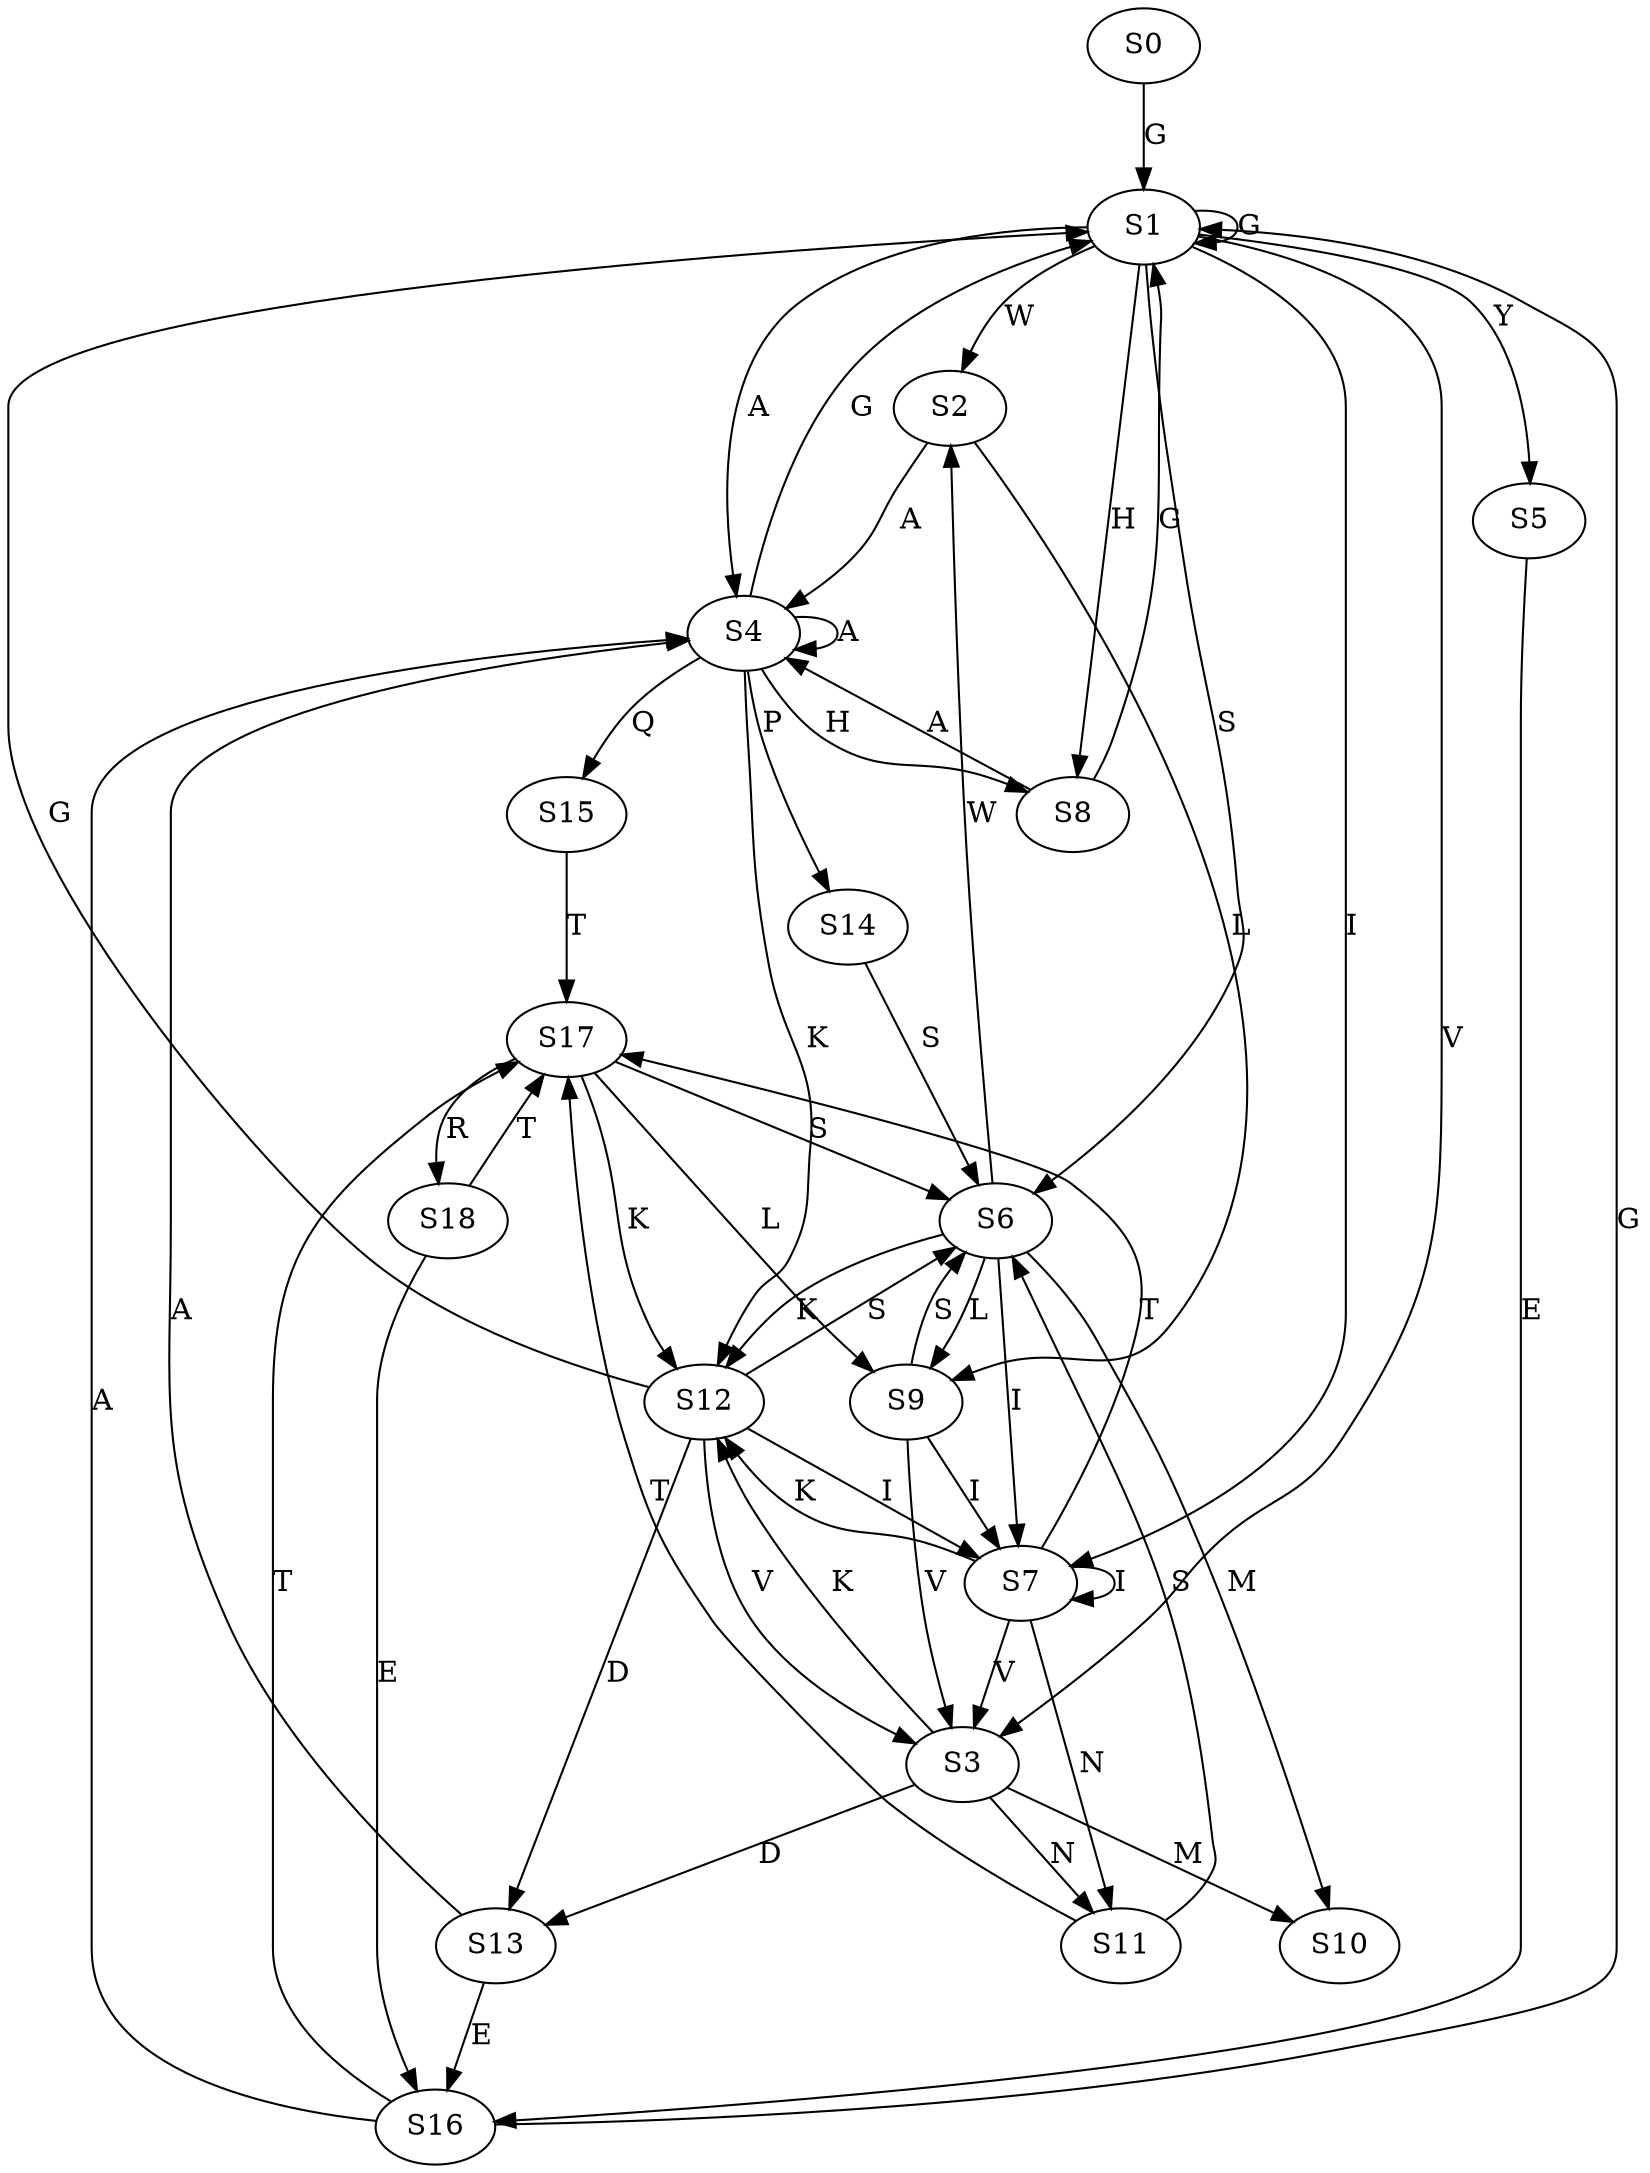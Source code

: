 strict digraph  {
	S0 -> S1 [ label = G ];
	S1 -> S2 [ label = W ];
	S1 -> S3 [ label = V ];
	S1 -> S4 [ label = A ];
	S1 -> S5 [ label = Y ];
	S1 -> S6 [ label = S ];
	S1 -> S7 [ label = I ];
	S1 -> S1 [ label = G ];
	S1 -> S8 [ label = H ];
	S2 -> S4 [ label = A ];
	S2 -> S9 [ label = L ];
	S3 -> S10 [ label = M ];
	S3 -> S11 [ label = N ];
	S3 -> S12 [ label = K ];
	S3 -> S13 [ label = D ];
	S4 -> S14 [ label = P ];
	S4 -> S12 [ label = K ];
	S4 -> S4 [ label = A ];
	S4 -> S1 [ label = G ];
	S4 -> S8 [ label = H ];
	S4 -> S15 [ label = Q ];
	S5 -> S16 [ label = E ];
	S6 -> S9 [ label = L ];
	S6 -> S12 [ label = K ];
	S6 -> S10 [ label = M ];
	S6 -> S2 [ label = W ];
	S6 -> S7 [ label = I ];
	S7 -> S11 [ label = N ];
	S7 -> S12 [ label = K ];
	S7 -> S17 [ label = T ];
	S7 -> S7 [ label = I ];
	S7 -> S3 [ label = V ];
	S8 -> S4 [ label = A ];
	S8 -> S1 [ label = G ];
	S9 -> S3 [ label = V ];
	S9 -> S6 [ label = S ];
	S9 -> S7 [ label = I ];
	S11 -> S17 [ label = T ];
	S11 -> S6 [ label = S ];
	S12 -> S13 [ label = D ];
	S12 -> S3 [ label = V ];
	S12 -> S1 [ label = G ];
	S12 -> S7 [ label = I ];
	S12 -> S6 [ label = S ];
	S13 -> S4 [ label = A ];
	S13 -> S16 [ label = E ];
	S14 -> S6 [ label = S ];
	S15 -> S17 [ label = T ];
	S16 -> S1 [ label = G ];
	S16 -> S4 [ label = A ];
	S16 -> S17 [ label = T ];
	S17 -> S12 [ label = K ];
	S17 -> S9 [ label = L ];
	S17 -> S18 [ label = R ];
	S17 -> S6 [ label = S ];
	S18 -> S17 [ label = T ];
	S18 -> S16 [ label = E ];
}
